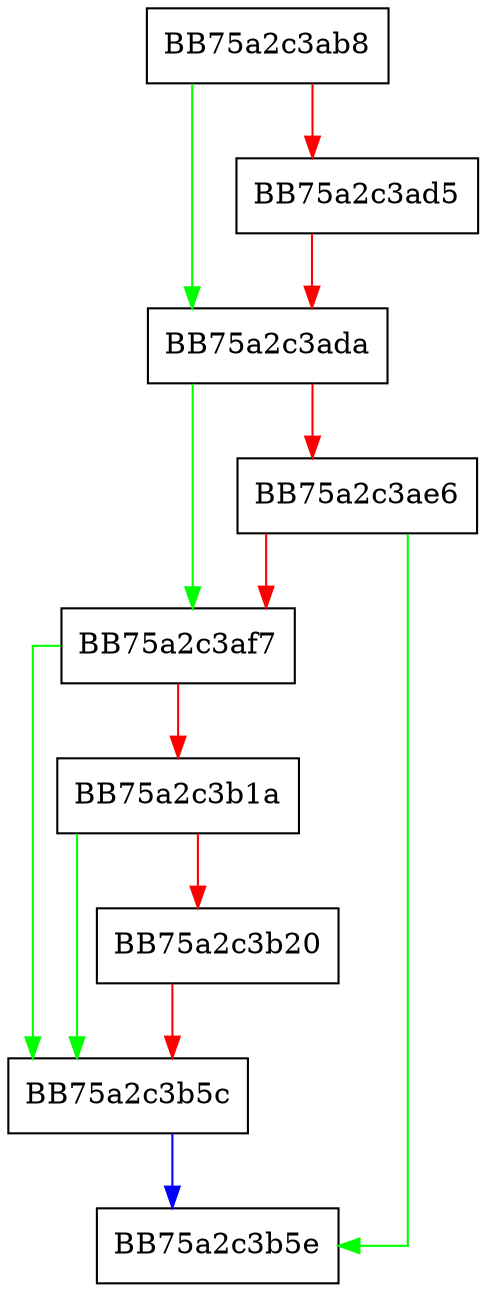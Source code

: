 digraph SetGlobalAttribute {
  node [shape="box"];
  graph [splines=ortho];
  BB75a2c3ab8 -> BB75a2c3ada [color="green"];
  BB75a2c3ab8 -> BB75a2c3ad5 [color="red"];
  BB75a2c3ad5 -> BB75a2c3ada [color="red"];
  BB75a2c3ada -> BB75a2c3af7 [color="green"];
  BB75a2c3ada -> BB75a2c3ae6 [color="red"];
  BB75a2c3ae6 -> BB75a2c3b5e [color="green"];
  BB75a2c3ae6 -> BB75a2c3af7 [color="red"];
  BB75a2c3af7 -> BB75a2c3b5c [color="green"];
  BB75a2c3af7 -> BB75a2c3b1a [color="red"];
  BB75a2c3b1a -> BB75a2c3b5c [color="green"];
  BB75a2c3b1a -> BB75a2c3b20 [color="red"];
  BB75a2c3b20 -> BB75a2c3b5c [color="red"];
  BB75a2c3b5c -> BB75a2c3b5e [color="blue"];
}